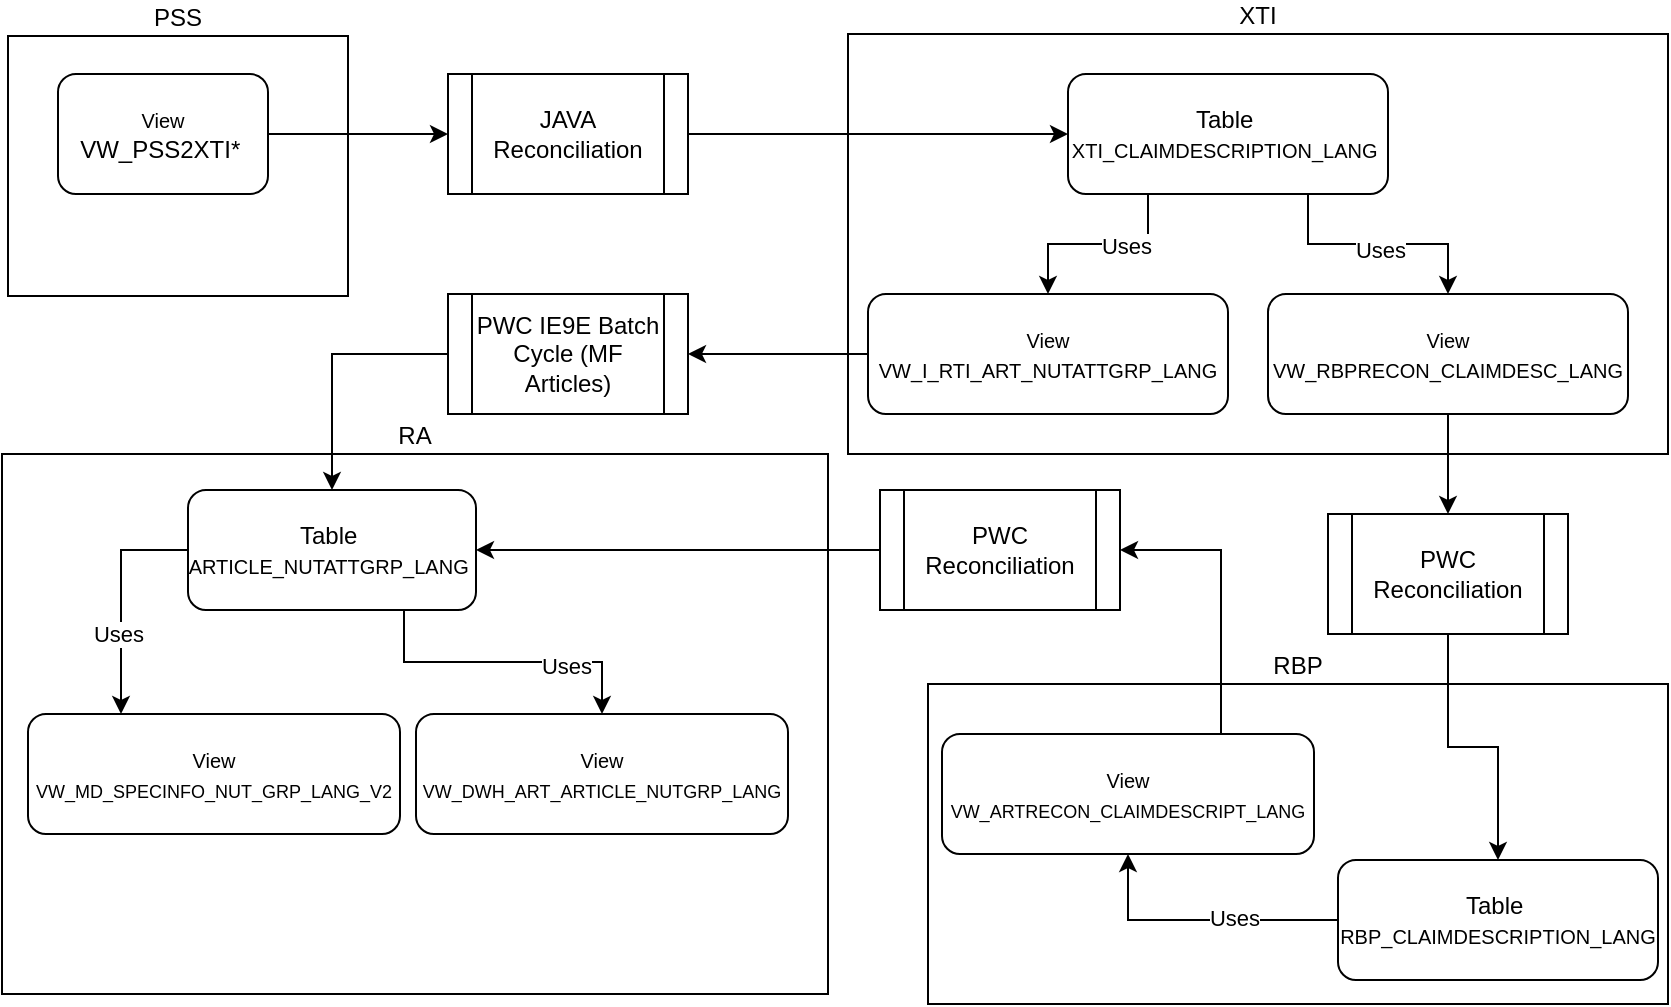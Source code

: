 <mxfile version="24.8.4">
  <diagram name="Page-1" id="LkYUbReQHexrSPq1Mvwi">
    <mxGraphModel dx="1050" dy="565" grid="1" gridSize="10" guides="1" tooltips="1" connect="1" arrows="1" fold="1" page="1" pageScale="1" pageWidth="850" pageHeight="1100" math="0" shadow="0">
      <root>
        <mxCell id="0" />
        <mxCell id="1" parent="0" />
        <mxCell id="hy-Vo6hejlj0qwngXtw7-5" value="PSS" style="rounded=0;whiteSpace=wrap;html=1;labelPosition=center;verticalLabelPosition=top;align=center;verticalAlign=bottom;" vertex="1" parent="1">
          <mxGeometry x="10" y="41" width="170" height="130" as="geometry" />
        </mxCell>
        <mxCell id="hy-Vo6hejlj0qwngXtw7-6" value="XTI" style="rounded=0;whiteSpace=wrap;html=1;labelPosition=center;verticalLabelPosition=top;align=center;verticalAlign=bottom;" vertex="1" parent="1">
          <mxGeometry x="430" y="40" width="410" height="210" as="geometry" />
        </mxCell>
        <mxCell id="hy-Vo6hejlj0qwngXtw7-7" value="RBP" style="rounded=0;whiteSpace=wrap;html=1;labelPosition=center;verticalLabelPosition=top;align=center;verticalAlign=bottom;" vertex="1" parent="1">
          <mxGeometry x="470" y="365" width="370" height="160" as="geometry" />
        </mxCell>
        <mxCell id="hy-Vo6hejlj0qwngXtw7-8" value="RA" style="rounded=0;whiteSpace=wrap;html=1;labelPosition=center;verticalLabelPosition=top;align=center;verticalAlign=bottom;" vertex="1" parent="1">
          <mxGeometry x="7" y="250" width="413" height="270" as="geometry" />
        </mxCell>
        <mxCell id="hy-Vo6hejlj0qwngXtw7-15" style="edgeStyle=orthogonalEdgeStyle;rounded=0;orthogonalLoop=1;jettySize=auto;html=1;entryX=0;entryY=0.5;entryDx=0;entryDy=0;" edge="1" parent="1" source="hy-Vo6hejlj0qwngXtw7-9" target="hy-Vo6hejlj0qwngXtw7-10">
          <mxGeometry relative="1" as="geometry" />
        </mxCell>
        <mxCell id="hy-Vo6hejlj0qwngXtw7-9" value="JAVA Reconciliation" style="shape=process;whiteSpace=wrap;html=1;backgroundOutline=1;" vertex="1" parent="1">
          <mxGeometry x="230" y="60" width="120" height="60" as="geometry" />
        </mxCell>
        <mxCell id="hy-Vo6hejlj0qwngXtw7-16" style="edgeStyle=orthogonalEdgeStyle;rounded=0;orthogonalLoop=1;jettySize=auto;html=1;exitX=0.75;exitY=1;exitDx=0;exitDy=0;" edge="1" parent="1" source="hy-Vo6hejlj0qwngXtw7-10" target="hy-Vo6hejlj0qwngXtw7-12">
          <mxGeometry relative="1" as="geometry" />
        </mxCell>
        <mxCell id="hy-Vo6hejlj0qwngXtw7-44" value="Uses" style="edgeLabel;html=1;align=center;verticalAlign=middle;resizable=0;points=[];" vertex="1" connectable="0" parent="hy-Vo6hejlj0qwngXtw7-16">
          <mxGeometry x="0.007" y="-3" relative="1" as="geometry">
            <mxPoint as="offset" />
          </mxGeometry>
        </mxCell>
        <mxCell id="hy-Vo6hejlj0qwngXtw7-18" style="edgeStyle=orthogonalEdgeStyle;rounded=0;orthogonalLoop=1;jettySize=auto;html=1;exitX=0.25;exitY=1;exitDx=0;exitDy=0;entryX=0.5;entryY=0;entryDx=0;entryDy=0;" edge="1" parent="1" source="hy-Vo6hejlj0qwngXtw7-10" target="hy-Vo6hejlj0qwngXtw7-13">
          <mxGeometry relative="1" as="geometry" />
        </mxCell>
        <mxCell id="hy-Vo6hejlj0qwngXtw7-43" value="Uses" style="edgeLabel;html=1;align=center;verticalAlign=middle;resizable=0;points=[];" vertex="1" connectable="0" parent="hy-Vo6hejlj0qwngXtw7-18">
          <mxGeometry x="-0.268" y="1" relative="1" as="geometry">
            <mxPoint as="offset" />
          </mxGeometry>
        </mxCell>
        <mxCell id="hy-Vo6hejlj0qwngXtw7-10" value="&lt;font style=&quot;font-size: 10px;&quot;&gt;&lt;span style=&quot;font-size: 12px;&quot;&gt;Table&amp;nbsp;&lt;/span&gt;&lt;/font&gt;&lt;div&gt;&lt;font style=&quot;font-size: 10px;&quot;&gt;XTI_CLAIMDESCRIPTION_LANG&lt;/font&gt;&amp;nbsp;&lt;/div&gt;" style="rounded=1;whiteSpace=wrap;html=1;" vertex="1" parent="1">
          <mxGeometry x="540" y="60" width="160" height="60" as="geometry" />
        </mxCell>
        <mxCell id="hy-Vo6hejlj0qwngXtw7-23" style="edgeStyle=orthogonalEdgeStyle;rounded=0;orthogonalLoop=1;jettySize=auto;html=1;exitX=0.5;exitY=1;exitDx=0;exitDy=0;" edge="1" parent="1" source="hy-Vo6hejlj0qwngXtw7-12" target="hy-Vo6hejlj0qwngXtw7-22">
          <mxGeometry relative="1" as="geometry" />
        </mxCell>
        <mxCell id="hy-Vo6hejlj0qwngXtw7-12" value="&lt;span style=&quot;font-family: &amp;quot;Aptos Narrow&amp;quot;, sans-serif;&quot;&gt;&lt;font style=&quot;font-size: 10px;&quot;&gt;View&lt;/font&gt;&lt;/span&gt;&lt;div&gt;&lt;span style=&quot;font-family: &amp;quot;Aptos Narrow&amp;quot;, sans-serif;&quot;&gt;&lt;font style=&quot;font-size: 10px;&quot;&gt;VW_RBPRECON_CLAIMDESC_LANG&lt;/font&gt;&lt;/span&gt;&lt;/div&gt;" style="rounded=1;whiteSpace=wrap;html=1;" vertex="1" parent="1">
          <mxGeometry x="640" y="170" width="180" height="60" as="geometry" />
        </mxCell>
        <mxCell id="hy-Vo6hejlj0qwngXtw7-27" style="edgeStyle=orthogonalEdgeStyle;rounded=0;orthogonalLoop=1;jettySize=auto;html=1;exitX=0;exitY=0.5;exitDx=0;exitDy=0;" edge="1" parent="1" source="hy-Vo6hejlj0qwngXtw7-13" target="hy-Vo6hejlj0qwngXtw7-26">
          <mxGeometry relative="1" as="geometry" />
        </mxCell>
        <mxCell id="hy-Vo6hejlj0qwngXtw7-13" value="&lt;span style=&quot;font-family: &amp;quot;Aptos Narrow&amp;quot;, sans-serif;&quot;&gt;&lt;font style=&quot;font-size: 10px;&quot;&gt;View&lt;/font&gt;&lt;/span&gt;&lt;div&gt;&lt;span style=&quot;font-family: &amp;quot;Aptos Narrow&amp;quot;, sans-serif;&quot;&gt;&lt;font style=&quot;font-size: 10px;&quot;&gt;VW_I_RTI_ART_NUTATTGRP_LANG&lt;/font&gt;&lt;/span&gt;&lt;/div&gt;" style="rounded=1;whiteSpace=wrap;html=1;" vertex="1" parent="1">
          <mxGeometry x="440" y="170" width="180" height="60" as="geometry" />
        </mxCell>
        <mxCell id="hy-Vo6hejlj0qwngXtw7-20" style="edgeStyle=orthogonalEdgeStyle;rounded=0;orthogonalLoop=1;jettySize=auto;html=1;exitX=1;exitY=0.5;exitDx=0;exitDy=0;entryX=0;entryY=0.5;entryDx=0;entryDy=0;" edge="1" parent="1" source="hy-Vo6hejlj0qwngXtw7-19" target="hy-Vo6hejlj0qwngXtw7-9">
          <mxGeometry relative="1" as="geometry" />
        </mxCell>
        <mxCell id="hy-Vo6hejlj0qwngXtw7-19" value="&lt;span style=&quot;font-family: &amp;quot;Aptos Narrow&amp;quot;, sans-serif;&quot;&gt;&lt;font style=&quot;font-size: 10px;&quot;&gt;View&lt;/font&gt;&lt;/span&gt;&lt;div&gt;&lt;span style=&quot;font-family: Calibri, sans-serif;&quot;&gt;&lt;font style=&quot;&quot;&gt;&lt;font style=&quot;font-size: 12px;&quot;&gt;VW_PSS2XTI*&lt;/font&gt;&lt;span style=&quot;font-size: 10px;&quot;&gt;&amp;nbsp;&lt;/span&gt;&lt;/font&gt;&lt;/span&gt;&lt;/div&gt;" style="rounded=1;whiteSpace=wrap;html=1;" vertex="1" parent="1">
          <mxGeometry x="35" y="60" width="105" height="60" as="geometry" />
        </mxCell>
        <mxCell id="hy-Vo6hejlj0qwngXtw7-31" style="edgeStyle=orthogonalEdgeStyle;rounded=0;orthogonalLoop=1;jettySize=auto;html=1;exitX=0;exitY=0.5;exitDx=0;exitDy=0;entryX=0.5;entryY=1;entryDx=0;entryDy=0;" edge="1" parent="1" source="hy-Vo6hejlj0qwngXtw7-21" target="hy-Vo6hejlj0qwngXtw7-29">
          <mxGeometry relative="1" as="geometry" />
        </mxCell>
        <mxCell id="hy-Vo6hejlj0qwngXtw7-45" value="Uses" style="edgeLabel;html=1;align=center;verticalAlign=middle;resizable=0;points=[];" vertex="1" connectable="0" parent="hy-Vo6hejlj0qwngXtw7-31">
          <mxGeometry x="-0.238" y="-1" relative="1" as="geometry">
            <mxPoint as="offset" />
          </mxGeometry>
        </mxCell>
        <mxCell id="hy-Vo6hejlj0qwngXtw7-21" value="&lt;font style=&quot;font-size: 10px;&quot;&gt;&lt;span style=&quot;font-size: 12px;&quot;&gt;Table&amp;nbsp;&lt;/span&gt;&lt;/font&gt;&lt;div&gt;&lt;span style=&quot;font-family: &amp;quot;Aptos Narrow&amp;quot;, sans-serif;&quot;&gt;&lt;font style=&quot;font-size: 10px;&quot;&gt;RBP_CLAIMDESCRIPTION_LANG&lt;/font&gt;&lt;/span&gt;&lt;/div&gt;" style="rounded=1;whiteSpace=wrap;html=1;" vertex="1" parent="1">
          <mxGeometry x="675" y="453" width="160" height="60" as="geometry" />
        </mxCell>
        <mxCell id="hy-Vo6hejlj0qwngXtw7-24" style="edgeStyle=orthogonalEdgeStyle;rounded=0;orthogonalLoop=1;jettySize=auto;html=1;exitX=0.5;exitY=1;exitDx=0;exitDy=0;" edge="1" parent="1" source="hy-Vo6hejlj0qwngXtw7-22" target="hy-Vo6hejlj0qwngXtw7-21">
          <mxGeometry relative="1" as="geometry" />
        </mxCell>
        <mxCell id="hy-Vo6hejlj0qwngXtw7-22" value="PWC Reconciliation" style="shape=process;whiteSpace=wrap;html=1;backgroundOutline=1;" vertex="1" parent="1">
          <mxGeometry x="670" y="280" width="120" height="60" as="geometry" />
        </mxCell>
        <mxCell id="hy-Vo6hejlj0qwngXtw7-39" style="edgeStyle=orthogonalEdgeStyle;rounded=0;orthogonalLoop=1;jettySize=auto;html=1;exitX=0;exitY=0.5;exitDx=0;exitDy=0;entryX=0.25;entryY=0;entryDx=0;entryDy=0;" edge="1" parent="1" source="hy-Vo6hejlj0qwngXtw7-25" target="hy-Vo6hejlj0qwngXtw7-35">
          <mxGeometry relative="1" as="geometry" />
        </mxCell>
        <mxCell id="hy-Vo6hejlj0qwngXtw7-47" value="Uses" style="edgeLabel;html=1;align=center;verticalAlign=middle;resizable=0;points=[];" vertex="1" connectable="0" parent="hy-Vo6hejlj0qwngXtw7-39">
          <mxGeometry x="0.304" y="-2" relative="1" as="geometry">
            <mxPoint as="offset" />
          </mxGeometry>
        </mxCell>
        <mxCell id="hy-Vo6hejlj0qwngXtw7-42" style="edgeStyle=orthogonalEdgeStyle;rounded=0;orthogonalLoop=1;jettySize=auto;html=1;exitX=0.75;exitY=1;exitDx=0;exitDy=0;" edge="1" parent="1" source="hy-Vo6hejlj0qwngXtw7-25" target="hy-Vo6hejlj0qwngXtw7-36">
          <mxGeometry relative="1" as="geometry" />
        </mxCell>
        <mxCell id="hy-Vo6hejlj0qwngXtw7-46" value="Uses" style="edgeLabel;html=1;align=center;verticalAlign=middle;resizable=0;points=[];" vertex="1" connectable="0" parent="hy-Vo6hejlj0qwngXtw7-42">
          <mxGeometry x="0.409" y="-2" relative="1" as="geometry">
            <mxPoint as="offset" />
          </mxGeometry>
        </mxCell>
        <mxCell id="hy-Vo6hejlj0qwngXtw7-25" value="&lt;font style=&quot;font-size: 10px;&quot;&gt;&lt;span style=&quot;font-size: 12px;&quot;&gt;Table&amp;nbsp;&lt;br&gt;&lt;/span&gt;&lt;/font&gt;&lt;div&gt;&lt;span style=&quot;font-family: &amp;quot;Aptos Narrow&amp;quot;, sans-serif; background-color: initial;&quot;&gt;&lt;font style=&quot;font-size: 10px;&quot;&gt;ARTICLE_NUTATTGRP_LANG&lt;/font&gt;&lt;/span&gt;&amp;nbsp;&lt;/div&gt;" style="rounded=1;whiteSpace=wrap;html=1;" vertex="1" parent="1">
          <mxGeometry x="100" y="268" width="144" height="60" as="geometry" />
        </mxCell>
        <mxCell id="hy-Vo6hejlj0qwngXtw7-28" style="edgeStyle=orthogonalEdgeStyle;rounded=0;orthogonalLoop=1;jettySize=auto;html=1;exitX=0;exitY=0.5;exitDx=0;exitDy=0;entryX=0.5;entryY=0;entryDx=0;entryDy=0;" edge="1" parent="1" source="hy-Vo6hejlj0qwngXtw7-26" target="hy-Vo6hejlj0qwngXtw7-25">
          <mxGeometry relative="1" as="geometry" />
        </mxCell>
        <mxCell id="hy-Vo6hejlj0qwngXtw7-26" value="PWC IE9E Batch Cycle (MF Articles)" style="shape=process;whiteSpace=wrap;html=1;backgroundOutline=1;" vertex="1" parent="1">
          <mxGeometry x="230" y="170" width="120" height="60" as="geometry" />
        </mxCell>
        <mxCell id="hy-Vo6hejlj0qwngXtw7-33" style="edgeStyle=orthogonalEdgeStyle;rounded=0;orthogonalLoop=1;jettySize=auto;html=1;exitX=0.75;exitY=0;exitDx=0;exitDy=0;entryX=1;entryY=0.5;entryDx=0;entryDy=0;" edge="1" parent="1" source="hy-Vo6hejlj0qwngXtw7-29" target="hy-Vo6hejlj0qwngXtw7-32">
          <mxGeometry relative="1" as="geometry" />
        </mxCell>
        <mxCell id="hy-Vo6hejlj0qwngXtw7-29" value="&lt;span style=&quot;font-family: &amp;quot;Aptos Narrow&amp;quot;, sans-serif;&quot;&gt;&lt;font style=&quot;font-size: 10px;&quot;&gt;View&lt;/font&gt;&lt;/span&gt;&lt;div&gt;&lt;span style=&quot;font-family: &amp;quot;Aptos Narrow&amp;quot;, sans-serif;&quot;&gt;&lt;font style=&quot;font-size: 9px;&quot;&gt;VW_ARTRECON_CLAIMDESCRIPT_LANG&lt;/font&gt;&lt;/span&gt;&lt;/div&gt;" style="rounded=1;whiteSpace=wrap;html=1;" vertex="1" parent="1">
          <mxGeometry x="477" y="390" width="186" height="60" as="geometry" />
        </mxCell>
        <mxCell id="hy-Vo6hejlj0qwngXtw7-34" style="edgeStyle=orthogonalEdgeStyle;rounded=0;orthogonalLoop=1;jettySize=auto;html=1;exitX=0;exitY=0.5;exitDx=0;exitDy=0;entryX=1;entryY=0.5;entryDx=0;entryDy=0;" edge="1" parent="1" source="hy-Vo6hejlj0qwngXtw7-32" target="hy-Vo6hejlj0qwngXtw7-25">
          <mxGeometry relative="1" as="geometry" />
        </mxCell>
        <mxCell id="hy-Vo6hejlj0qwngXtw7-32" value="PWC Reconciliation" style="shape=process;whiteSpace=wrap;html=1;backgroundOutline=1;" vertex="1" parent="1">
          <mxGeometry x="446" y="268" width="120" height="60" as="geometry" />
        </mxCell>
        <mxCell id="hy-Vo6hejlj0qwngXtw7-35" value="&lt;span style=&quot;font-family: &amp;quot;Aptos Narrow&amp;quot;, sans-serif;&quot;&gt;&lt;font style=&quot;font-size: 10px;&quot;&gt;View&lt;/font&gt;&lt;/span&gt;&lt;div&gt;&lt;span style=&quot;font-family: &amp;quot;Aptos Narrow&amp;quot;, sans-serif;&quot;&gt;&lt;font style=&quot;font-size: 9px;&quot;&gt;VW_MD_SPECINFO_NUT_GRP_LANG_V2&lt;/font&gt;&lt;/span&gt;&lt;/div&gt;" style="rounded=1;whiteSpace=wrap;html=1;" vertex="1" parent="1">
          <mxGeometry x="20" y="380" width="186" height="60" as="geometry" />
        </mxCell>
        <mxCell id="hy-Vo6hejlj0qwngXtw7-36" value="&lt;span style=&quot;font-family: &amp;quot;Aptos Narrow&amp;quot;, sans-serif;&quot;&gt;&lt;font style=&quot;font-size: 10px;&quot;&gt;View&lt;/font&gt;&lt;/span&gt;&lt;div&gt;&lt;span style=&quot;font-family: &amp;quot;Aptos Narrow&amp;quot;, sans-serif;&quot;&gt;&lt;font style=&quot;font-size: 9px;&quot;&gt;VW_DWH_ART_ARTICLE_NUTGRP_LANG&lt;/font&gt;&lt;/span&gt;&lt;/div&gt;" style="rounded=1;whiteSpace=wrap;html=1;" vertex="1" parent="1">
          <mxGeometry x="214" y="380" width="186" height="60" as="geometry" />
        </mxCell>
      </root>
    </mxGraphModel>
  </diagram>
</mxfile>
